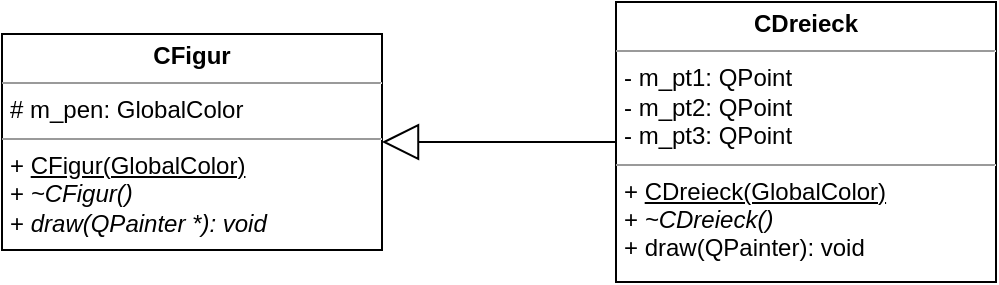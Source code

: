 <mxfile version="11.3.0" type="device" pages="1"><diagram name="Page-1" id="c4acf3e9-155e-7222-9cf6-157b1a14988f"><mxGraphModel dx="488" dy="299" grid="1" gridSize="10" guides="1" tooltips="1" connect="1" arrows="1" fold="1" page="1" pageScale="1" pageWidth="850" pageHeight="1100" background="#ffffff" math="0" shadow="0"><root><mxCell id="0"/><mxCell id="1" parent="0"/><mxCell id="5d2195bd80daf111-15" value="&lt;p style=&quot;margin: 0px ; margin-top: 4px ; text-align: center&quot;&gt;&lt;b&gt;CFigur&lt;/b&gt;&lt;/p&gt;&lt;hr size=&quot;1&quot;&gt;&lt;p style=&quot;margin: 0px ; margin-left: 4px&quot;&gt;# m_pen: GlobalColor&lt;br&gt;&lt;/p&gt;&lt;hr size=&quot;1&quot;&gt;&lt;p style=&quot;margin: 0px ; margin-left: 4px&quot;&gt;+ &lt;u&gt;CFigur(GlobalColor)&lt;/u&gt;&lt;/p&gt;&lt;p style=&quot;margin: 0px ; margin-left: 4px&quot;&gt;+ &lt;i&gt;~CFigur()&lt;/i&gt;&lt;/p&gt;&lt;p style=&quot;margin: 0px ; margin-left: 4px&quot;&gt;+ &lt;i&gt;draw(QPainter *): void&lt;/i&gt;&lt;/p&gt;" style="verticalAlign=top;align=left;overflow=fill;fontSize=12;fontFamily=Helvetica;html=1;rounded=0;shadow=0;comic=0;labelBackgroundColor=none;strokeColor=#000000;strokeWidth=1;fillColor=#ffffff;" parent="1" vertex="1"><mxGeometry x="248" y="406" width="190" height="108" as="geometry"/></mxCell><mxCell id="VEHXpF7Ukb8dkT4nCekU-1" value="&lt;p style=&quot;margin: 0px ; margin-top: 4px ; text-align: center&quot;&gt;&lt;b&gt;CDreieck&lt;/b&gt;&lt;/p&gt;&lt;hr size=&quot;1&quot;&gt;&lt;p style=&quot;margin: 0px ; margin-left: 4px&quot;&gt;- m_pt1: QPoint&lt;br&gt;- m_pt2: QPoint&lt;br&gt;&lt;/p&gt;&lt;p style=&quot;margin: 0px ; margin-left: 4px&quot;&gt;- m_pt3: QPoint&lt;br&gt;&lt;/p&gt;&lt;hr size=&quot;1&quot;&gt;&lt;p style=&quot;margin: 0px ; margin-left: 4px&quot;&gt;+ &lt;u&gt;CDreieck(GlobalColor)&lt;/u&gt;&lt;/p&gt;&lt;p style=&quot;margin: 0px ; margin-left: 4px&quot;&gt;+ &lt;i&gt;~CDreieck()&lt;/i&gt;&lt;/p&gt;&lt;p style=&quot;margin: 0px ; margin-left: 4px&quot;&gt;+ draw(QPainter): void&lt;/p&gt;" style="verticalAlign=top;align=left;overflow=fill;fontSize=12;fontFamily=Helvetica;html=1;rounded=0;shadow=0;comic=0;labelBackgroundColor=none;strokeColor=#000000;strokeWidth=1;fillColor=#ffffff;" parent="1" vertex="1"><mxGeometry x="555" y="390" width="190" height="140" as="geometry"/></mxCell><mxCell id="VEHXpF7Ukb8dkT4nCekU-2" value="" style="endArrow=block;endSize=16;endFill=0;html=1;entryX=1;entryY=0.5;entryDx=0;entryDy=0;exitX=0;exitY=0.5;exitDx=0;exitDy=0;" parent="1" source="VEHXpF7Ukb8dkT4nCekU-1" target="5d2195bd80daf111-15" edge="1"><mxGeometry width="160" relative="1" as="geometry"><mxPoint x="310" y="540" as="sourcePoint"/><mxPoint x="470" y="540" as="targetPoint"/></mxGeometry></mxCell></root></mxGraphModel></diagram></mxfile>